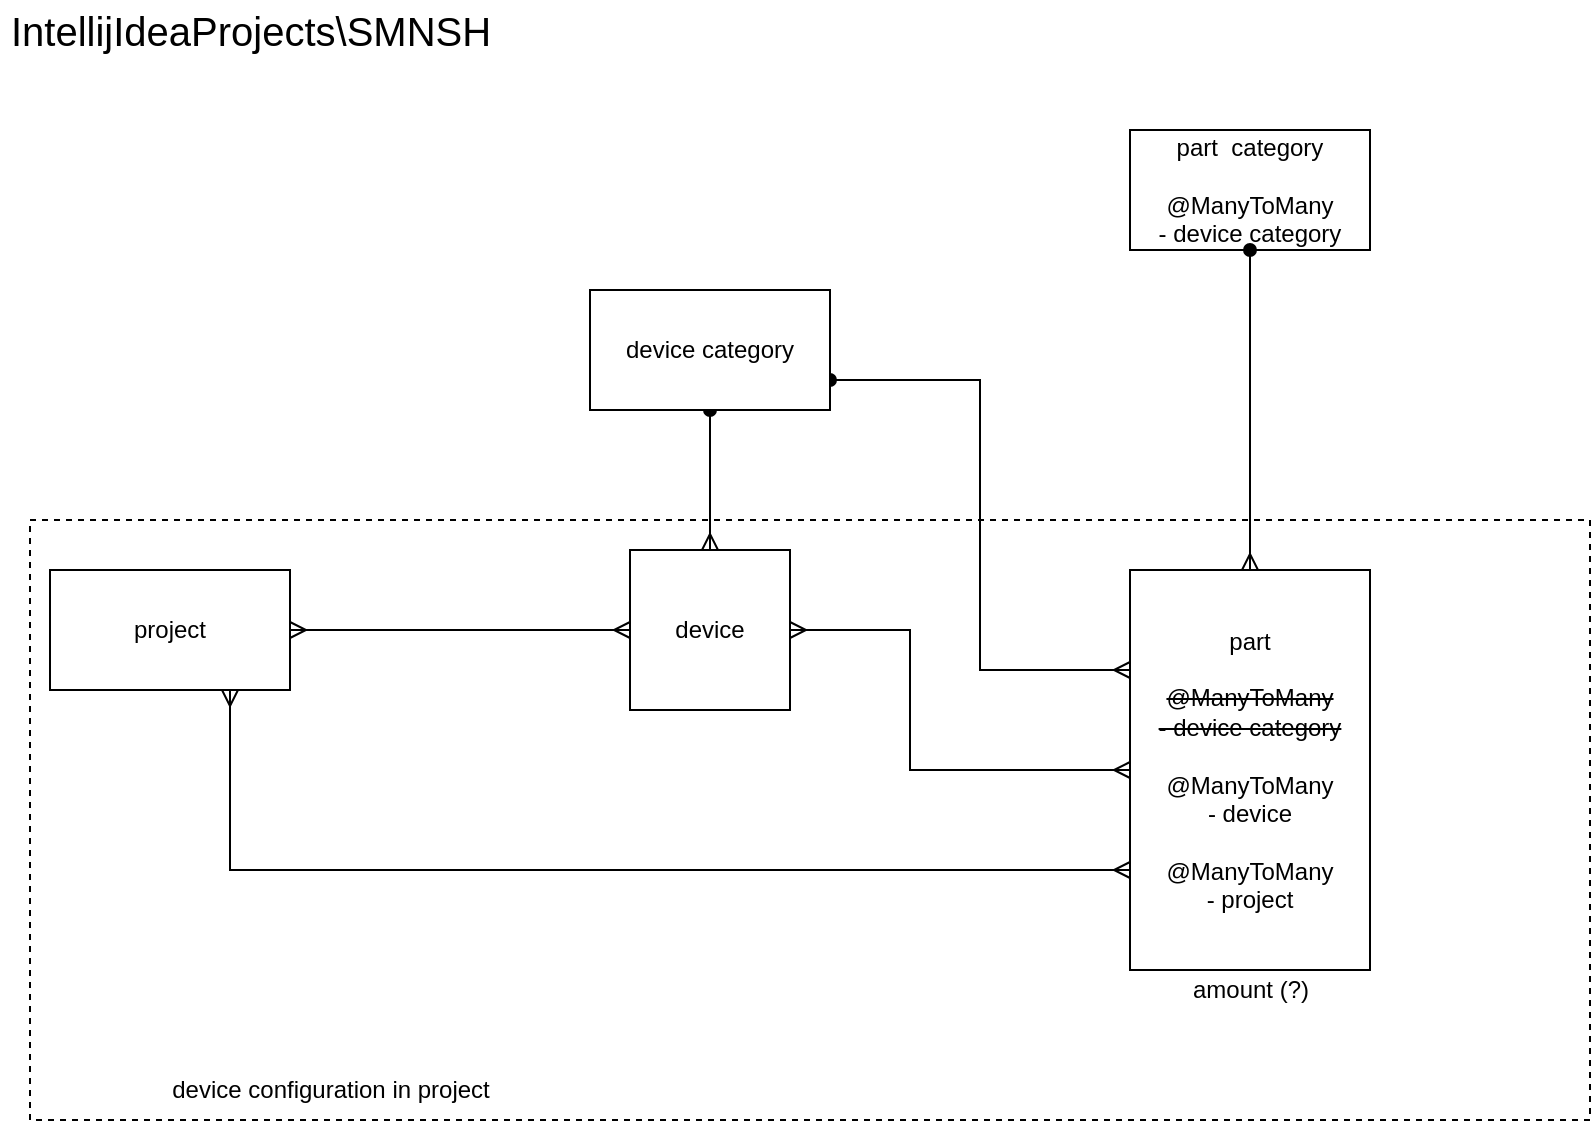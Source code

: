 <mxfile version="14.6.10" type="device"><diagram id="KQo8TKqmomIJdnUiclqu" name="Page-1"><mxGraphModel dx="1487" dy="933" grid="1" gridSize="10" guides="1" tooltips="1" connect="1" arrows="1" fold="1" page="1" pageScale="1" pageWidth="827" pageHeight="1169" math="0" shadow="0"><root><mxCell id="0"/><mxCell id="1" parent="0"/><mxCell id="E2IWy27-KF89qBy1YOtS-10" value="" style="rounded=0;whiteSpace=wrap;html=1;fillColor=none;dashed=1;" vertex="1" parent="1"><mxGeometry x="-140" y="285" width="780" height="300" as="geometry"/></mxCell><mxCell id="E2IWy27-KF89qBy1YOtS-1" style="edgeStyle=orthogonalEdgeStyle;rounded=0;orthogonalLoop=1;jettySize=auto;html=1;exitX=1;exitY=0.5;exitDx=0;exitDy=0;entryX=0;entryY=0.5;entryDx=0;entryDy=0;startArrow=ERmany;startFill=0;endArrow=ERmany;endFill=0;" edge="1" parent="1" source="E2IWy27-KF89qBy1YOtS-3" target="E2IWy27-KF89qBy1YOtS-5"><mxGeometry relative="1" as="geometry"/></mxCell><mxCell id="E2IWy27-KF89qBy1YOtS-2" style="edgeStyle=orthogonalEdgeStyle;rounded=0;orthogonalLoop=1;jettySize=auto;html=1;exitX=0.75;exitY=1;exitDx=0;exitDy=0;entryX=0;entryY=0.75;entryDx=0;entryDy=0;startArrow=ERmany;startFill=0;endArrow=ERmany;endFill=0;" edge="1" parent="1" source="E2IWy27-KF89qBy1YOtS-3" target="E2IWy27-KF89qBy1YOtS-9"><mxGeometry relative="1" as="geometry"/></mxCell><mxCell id="E2IWy27-KF89qBy1YOtS-3" value="project" style="rounded=0;whiteSpace=wrap;html=1;" vertex="1" parent="1"><mxGeometry x="-130" y="310" width="120" height="60" as="geometry"/></mxCell><mxCell id="E2IWy27-KF89qBy1YOtS-4" style="edgeStyle=orthogonalEdgeStyle;rounded=0;orthogonalLoop=1;jettySize=auto;html=1;exitX=1;exitY=0.5;exitDx=0;exitDy=0;startArrow=ERmany;startFill=0;endArrow=ERmany;endFill=0;" edge="1" parent="1" source="E2IWy27-KF89qBy1YOtS-5" target="E2IWy27-KF89qBy1YOtS-9"><mxGeometry relative="1" as="geometry"><Array as="points"><mxPoint x="300" y="340"/><mxPoint x="300" y="410"/></Array></mxGeometry></mxCell><mxCell id="E2IWy27-KF89qBy1YOtS-5" value="device" style="whiteSpace=wrap;html=1;aspect=fixed;" vertex="1" parent="1"><mxGeometry x="160" y="300" width="80" height="80" as="geometry"/></mxCell><mxCell id="E2IWy27-KF89qBy1YOtS-6" style="edgeStyle=orthogonalEdgeStyle;rounded=0;orthogonalLoop=1;jettySize=auto;html=1;exitX=0.5;exitY=1;exitDx=0;exitDy=0;entryX=0.5;entryY=0;entryDx=0;entryDy=0;startArrow=oval;startFill=1;endArrow=ERmany;endFill=0;" edge="1" parent="1" source="E2IWy27-KF89qBy1YOtS-8" target="E2IWy27-KF89qBy1YOtS-5"><mxGeometry relative="1" as="geometry"/></mxCell><mxCell id="E2IWy27-KF89qBy1YOtS-7" style="edgeStyle=orthogonalEdgeStyle;rounded=0;orthogonalLoop=1;jettySize=auto;html=1;exitX=1;exitY=0.75;exitDx=0;exitDy=0;entryX=0;entryY=0.25;entryDx=0;entryDy=0;startArrow=oval;startFill=1;endArrow=ERmany;endFill=0;" edge="1" parent="1" source="E2IWy27-KF89qBy1YOtS-8" target="E2IWy27-KF89qBy1YOtS-9"><mxGeometry relative="1" as="geometry"/></mxCell><mxCell id="E2IWy27-KF89qBy1YOtS-8" value="device category" style="rounded=0;whiteSpace=wrap;html=1;" vertex="1" parent="1"><mxGeometry x="140" y="170" width="120" height="60" as="geometry"/></mxCell><mxCell id="E2IWy27-KF89qBy1YOtS-9" value="part&lt;br&gt;&lt;br&gt;&lt;strike&gt;@ManyToMany&lt;br&gt;- device category&lt;/strike&gt;&lt;br&gt;&lt;br&gt;@ManyToMany&lt;br&gt;- device&lt;br&gt;&lt;br&gt;@ManyToMany&lt;br&gt;- project" style="rounded=0;whiteSpace=wrap;html=1;" vertex="1" parent="1"><mxGeometry x="410" y="310" width="120" height="200" as="geometry"/></mxCell><mxCell id="E2IWy27-KF89qBy1YOtS-11" value="device configuration in project" style="text;html=1;align=center;verticalAlign=middle;resizable=0;points=[];autosize=1;strokeColor=none;" vertex="1" parent="1"><mxGeometry x="-80" y="560" width="180" height="20" as="geometry"/></mxCell><mxCell id="E2IWy27-KF89qBy1YOtS-12" value="amount (?)" style="text;html=1;align=center;verticalAlign=middle;resizable=0;points=[];autosize=1;strokeColor=none;" vertex="1" parent="1"><mxGeometry x="430" y="510" width="80" height="20" as="geometry"/></mxCell><mxCell id="E2IWy27-KF89qBy1YOtS-14" style="edgeStyle=orthogonalEdgeStyle;rounded=0;orthogonalLoop=1;jettySize=auto;html=1;exitX=0.5;exitY=1;exitDx=0;exitDy=0;entryX=0.5;entryY=0;entryDx=0;entryDy=0;startArrow=oval;startFill=1;endArrow=ERmany;endFill=0;" edge="1" parent="1" source="E2IWy27-KF89qBy1YOtS-13" target="E2IWy27-KF89qBy1YOtS-9"><mxGeometry relative="1" as="geometry"/></mxCell><mxCell id="E2IWy27-KF89qBy1YOtS-13" value="part&amp;nbsp; category&lt;br&gt;&lt;br&gt;@ManyToMany&lt;br&gt;- device category" style="rounded=0;whiteSpace=wrap;html=1;fillColor=none;" vertex="1" parent="1"><mxGeometry x="410" y="90" width="120" height="60" as="geometry"/></mxCell><mxCell id="E2IWy27-KF89qBy1YOtS-15" value="IntellijIdeaProjects\SMNSH" style="text;html=1;align=center;verticalAlign=middle;resizable=0;points=[];autosize=1;strokeColor=none;fontSize=20;" vertex="1" parent="1"><mxGeometry x="-155" y="25" width="250" height="30" as="geometry"/></mxCell></root></mxGraphModel></diagram></mxfile>